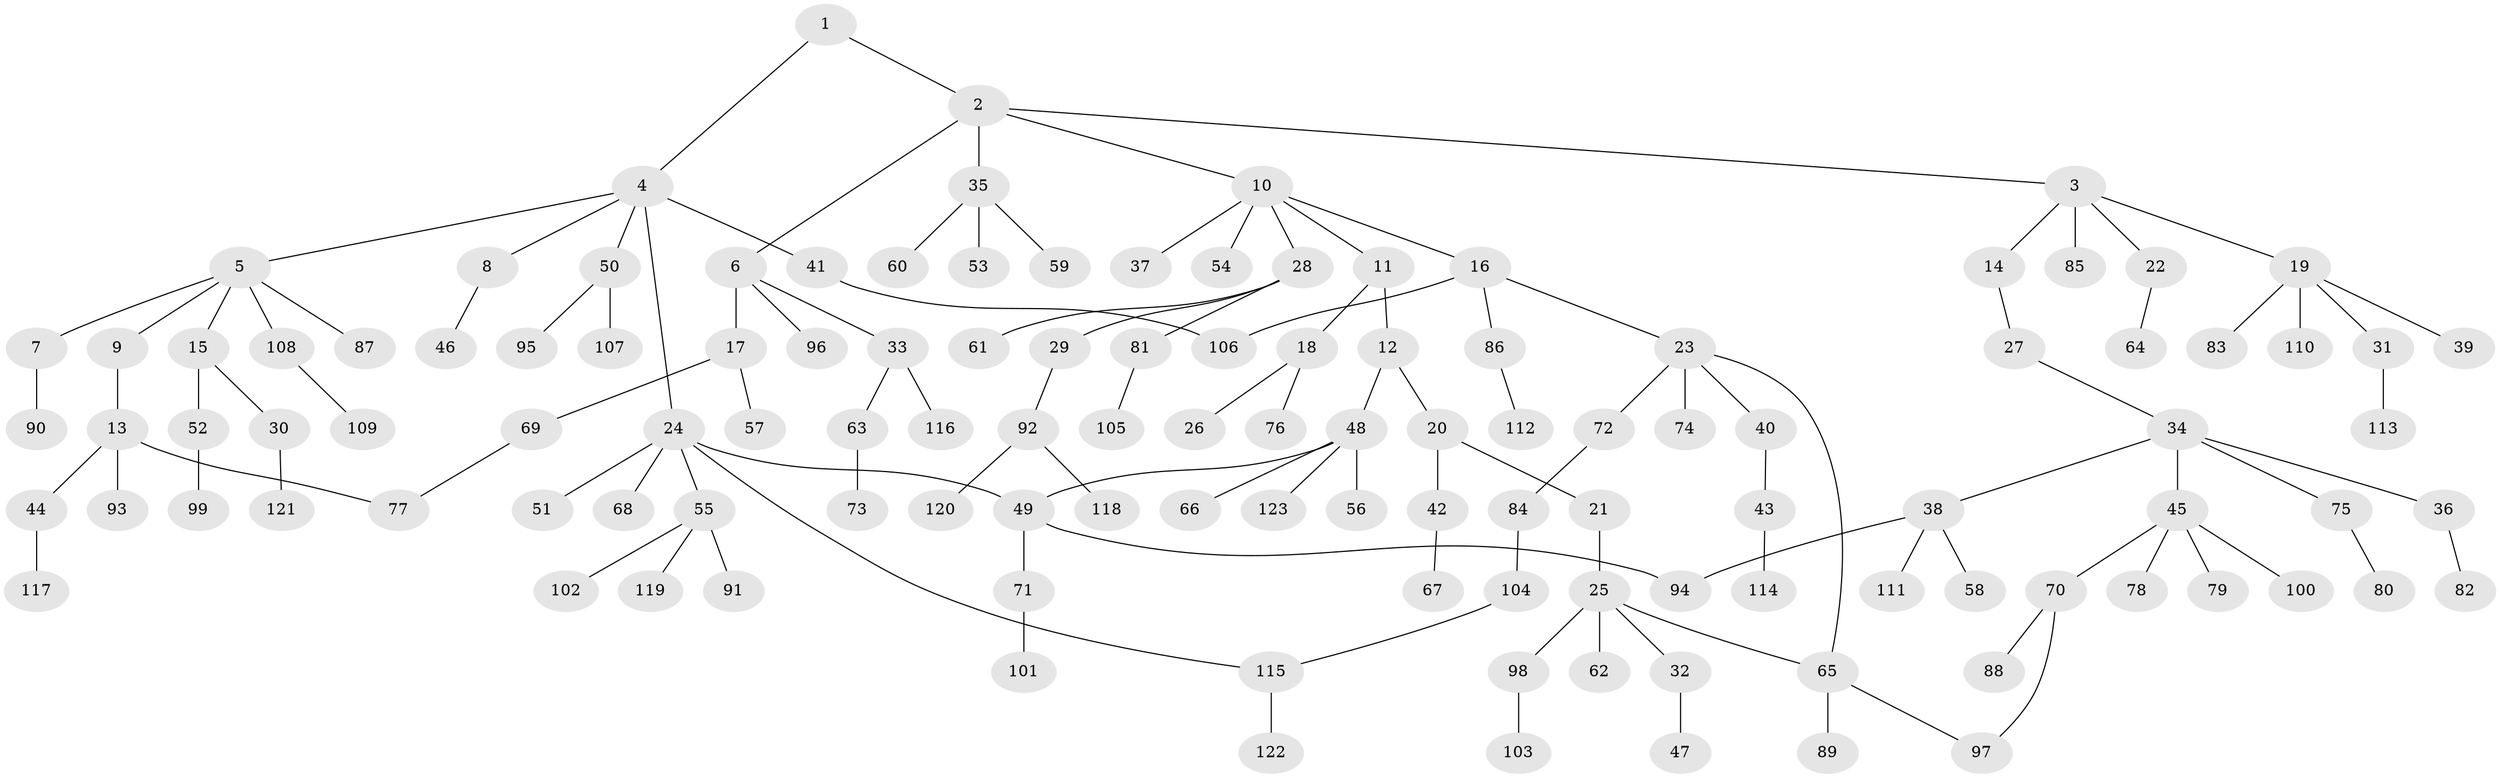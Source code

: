 // Generated by graph-tools (version 1.1) at 2025/34/03/09/25 02:34:19]
// undirected, 123 vertices, 129 edges
graph export_dot {
graph [start="1"]
  node [color=gray90,style=filled];
  1;
  2;
  3;
  4;
  5;
  6;
  7;
  8;
  9;
  10;
  11;
  12;
  13;
  14;
  15;
  16;
  17;
  18;
  19;
  20;
  21;
  22;
  23;
  24;
  25;
  26;
  27;
  28;
  29;
  30;
  31;
  32;
  33;
  34;
  35;
  36;
  37;
  38;
  39;
  40;
  41;
  42;
  43;
  44;
  45;
  46;
  47;
  48;
  49;
  50;
  51;
  52;
  53;
  54;
  55;
  56;
  57;
  58;
  59;
  60;
  61;
  62;
  63;
  64;
  65;
  66;
  67;
  68;
  69;
  70;
  71;
  72;
  73;
  74;
  75;
  76;
  77;
  78;
  79;
  80;
  81;
  82;
  83;
  84;
  85;
  86;
  87;
  88;
  89;
  90;
  91;
  92;
  93;
  94;
  95;
  96;
  97;
  98;
  99;
  100;
  101;
  102;
  103;
  104;
  105;
  106;
  107;
  108;
  109;
  110;
  111;
  112;
  113;
  114;
  115;
  116;
  117;
  118;
  119;
  120;
  121;
  122;
  123;
  1 -- 2;
  1 -- 4;
  2 -- 3;
  2 -- 6;
  2 -- 10;
  2 -- 35;
  3 -- 14;
  3 -- 19;
  3 -- 22;
  3 -- 85;
  4 -- 5;
  4 -- 8;
  4 -- 24;
  4 -- 41;
  4 -- 50;
  5 -- 7;
  5 -- 9;
  5 -- 15;
  5 -- 87;
  5 -- 108;
  6 -- 17;
  6 -- 33;
  6 -- 96;
  7 -- 90;
  8 -- 46;
  9 -- 13;
  10 -- 11;
  10 -- 16;
  10 -- 28;
  10 -- 37;
  10 -- 54;
  11 -- 12;
  11 -- 18;
  12 -- 20;
  12 -- 48;
  13 -- 44;
  13 -- 93;
  13 -- 77;
  14 -- 27;
  15 -- 30;
  15 -- 52;
  16 -- 23;
  16 -- 86;
  16 -- 106;
  17 -- 57;
  17 -- 69;
  18 -- 26;
  18 -- 76;
  19 -- 31;
  19 -- 39;
  19 -- 83;
  19 -- 110;
  20 -- 21;
  20 -- 42;
  21 -- 25;
  22 -- 64;
  23 -- 40;
  23 -- 72;
  23 -- 74;
  23 -- 65;
  24 -- 51;
  24 -- 55;
  24 -- 68;
  24 -- 115;
  24 -- 49;
  25 -- 32;
  25 -- 62;
  25 -- 65;
  25 -- 98;
  27 -- 34;
  28 -- 29;
  28 -- 61;
  28 -- 81;
  29 -- 92;
  30 -- 121;
  31 -- 113;
  32 -- 47;
  33 -- 63;
  33 -- 116;
  34 -- 36;
  34 -- 38;
  34 -- 45;
  34 -- 75;
  35 -- 53;
  35 -- 59;
  35 -- 60;
  36 -- 82;
  38 -- 58;
  38 -- 111;
  38 -- 94;
  40 -- 43;
  41 -- 106;
  42 -- 67;
  43 -- 114;
  44 -- 117;
  45 -- 70;
  45 -- 78;
  45 -- 79;
  45 -- 100;
  48 -- 49;
  48 -- 56;
  48 -- 66;
  48 -- 123;
  49 -- 71;
  49 -- 94;
  50 -- 95;
  50 -- 107;
  52 -- 99;
  55 -- 91;
  55 -- 102;
  55 -- 119;
  63 -- 73;
  65 -- 89;
  65 -- 97;
  69 -- 77;
  70 -- 88;
  70 -- 97;
  71 -- 101;
  72 -- 84;
  75 -- 80;
  81 -- 105;
  84 -- 104;
  86 -- 112;
  92 -- 118;
  92 -- 120;
  98 -- 103;
  104 -- 115;
  108 -- 109;
  115 -- 122;
}
